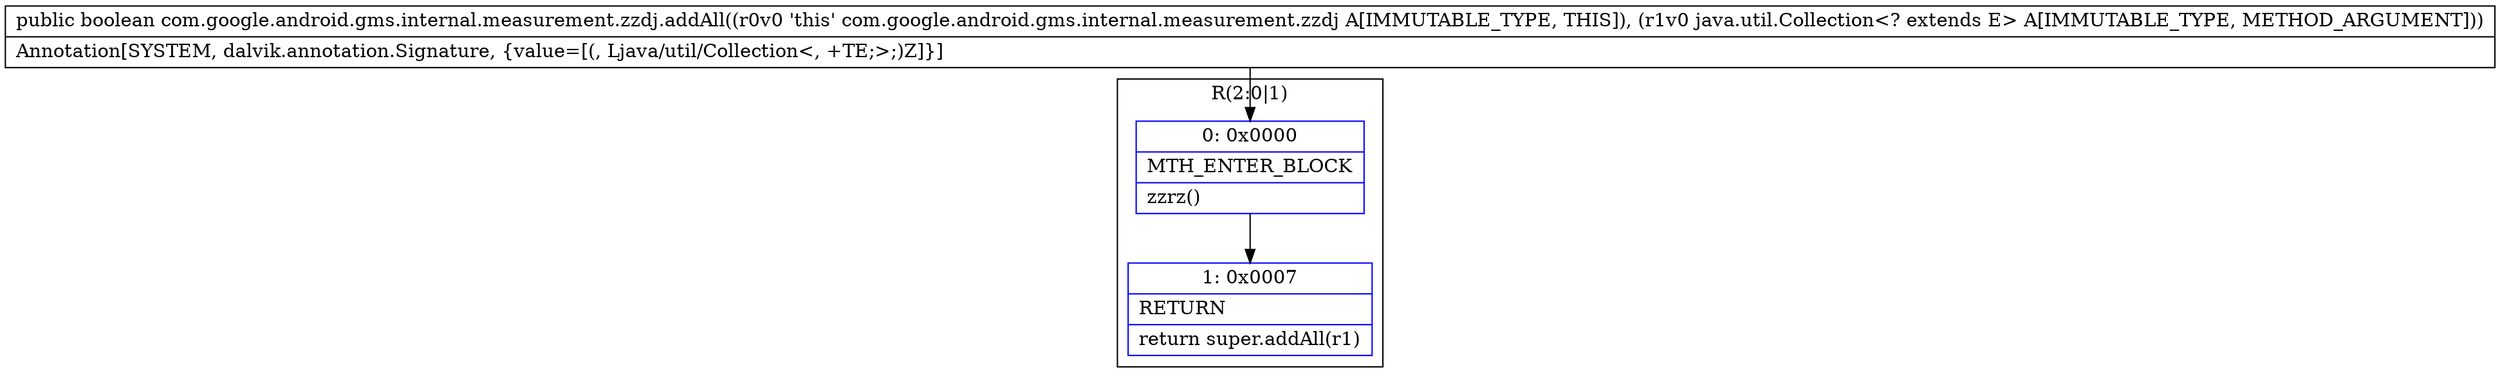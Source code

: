 digraph "CFG forcom.google.android.gms.internal.measurement.zzdj.addAll(Ljava\/util\/Collection;)Z" {
subgraph cluster_Region_2132841861 {
label = "R(2:0|1)";
node [shape=record,color=blue];
Node_0 [shape=record,label="{0\:\ 0x0000|MTH_ENTER_BLOCK\l|zzrz()\l}"];
Node_1 [shape=record,label="{1\:\ 0x0007|RETURN\l|return super.addAll(r1)\l}"];
}
MethodNode[shape=record,label="{public boolean com.google.android.gms.internal.measurement.zzdj.addAll((r0v0 'this' com.google.android.gms.internal.measurement.zzdj A[IMMUTABLE_TYPE, THIS]), (r1v0 java.util.Collection\<? extends E\> A[IMMUTABLE_TYPE, METHOD_ARGUMENT]))  | Annotation[SYSTEM, dalvik.annotation.Signature, \{value=[(, Ljava\/util\/Collection\<, +TE;\>;)Z]\}]\l}"];
MethodNode -> Node_0;
Node_0 -> Node_1;
}

